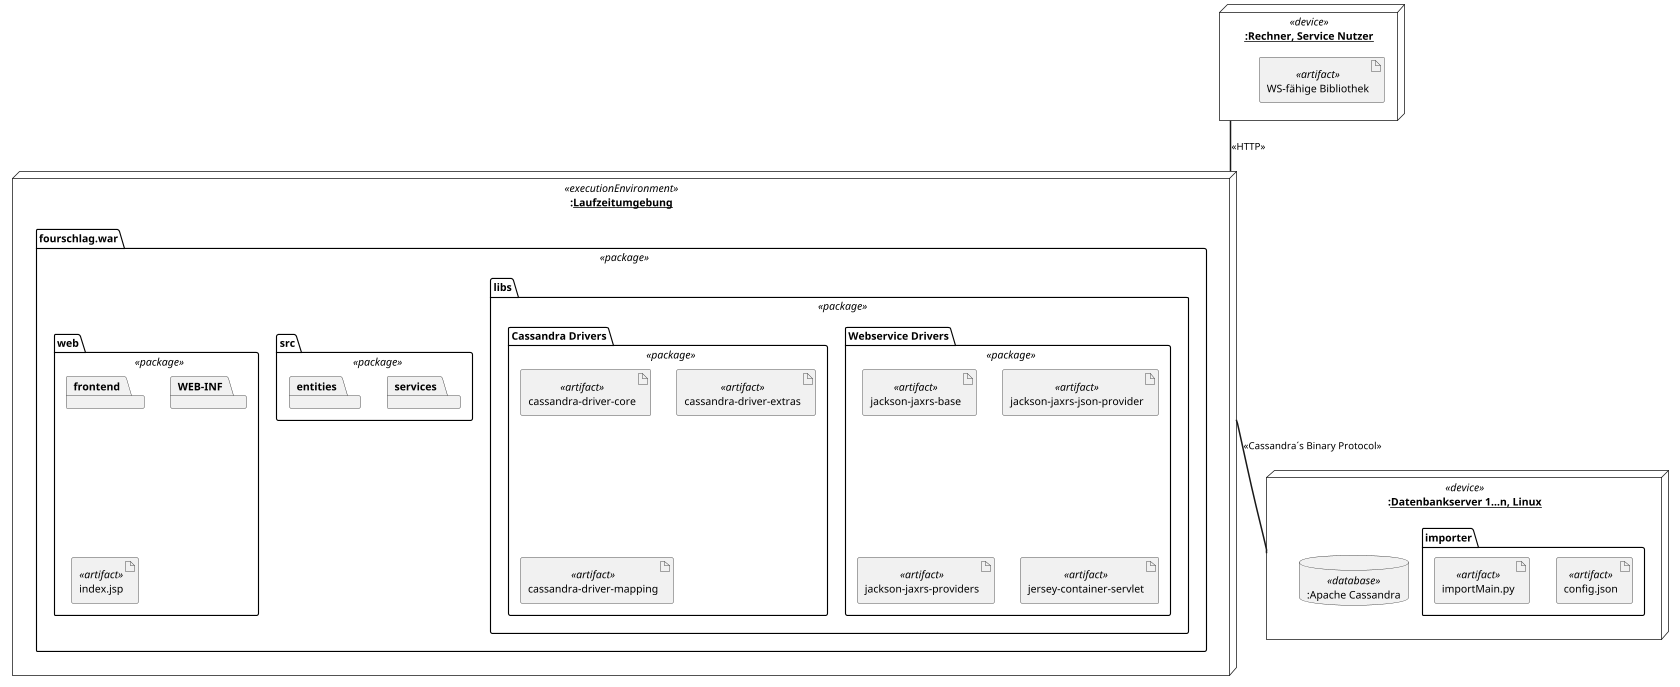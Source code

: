 @startuml

scale 0.75

node ":__Laufzeitumgebung__" as LZ <<executionEnvironment>> {

    package "fourschlag.war" <<package>>{

        'package "jmeter"{
        '   artifact "FourschlagTest.jmx" <<artifact>>
        '}

        package "libs" <<package>>{

            package "Webservice Drivers" <<package>>{
                artifact "jackson-jaxrs-base" <<artifact>>
                artifact "jackson-jaxrs-json-provider" <<artifact>>
                artifact "jackson-jaxrs-providers" <<artifact>>
                artifact "jersey-container-servlet" <<artifact>>
            }

            package "Cassandra Drivers" <<package>>{
                artifact "cassandra-driver-core" <<artifact>>
                artifact "cassandra-driver-extras" <<artifact>>
                artifact "cassandra-driver-mapping" <<artifact>>
            }
        }

        package "src" <<package>>{
            package "services"
            package "entities"

        }

        package "web" <<package>>{
            package "frontend"
            package "WEB-INF"
            artifact "index.jsp" <<artifact>>
        }
    }
}

node "__:Rechner, Service Nutzer__" as N2 <<device>>{

        artifact "WS-fähige Bibliothek" <<artifact>>
 }

node ":__Datenbankserver 1...n, Linux__" as N1 <<device>>{

    package "importer"{
        artifact "config.json" <<artifact>>
        artifact "importMain.py" <<artifact>>
    }
    database ":Apache Cassandra" as Cassandra <<database>>
}

LZ == N1: <<Cassandra´s Binary Protocol>>
LZ =up= N2: <<HTTP>>

@enduml